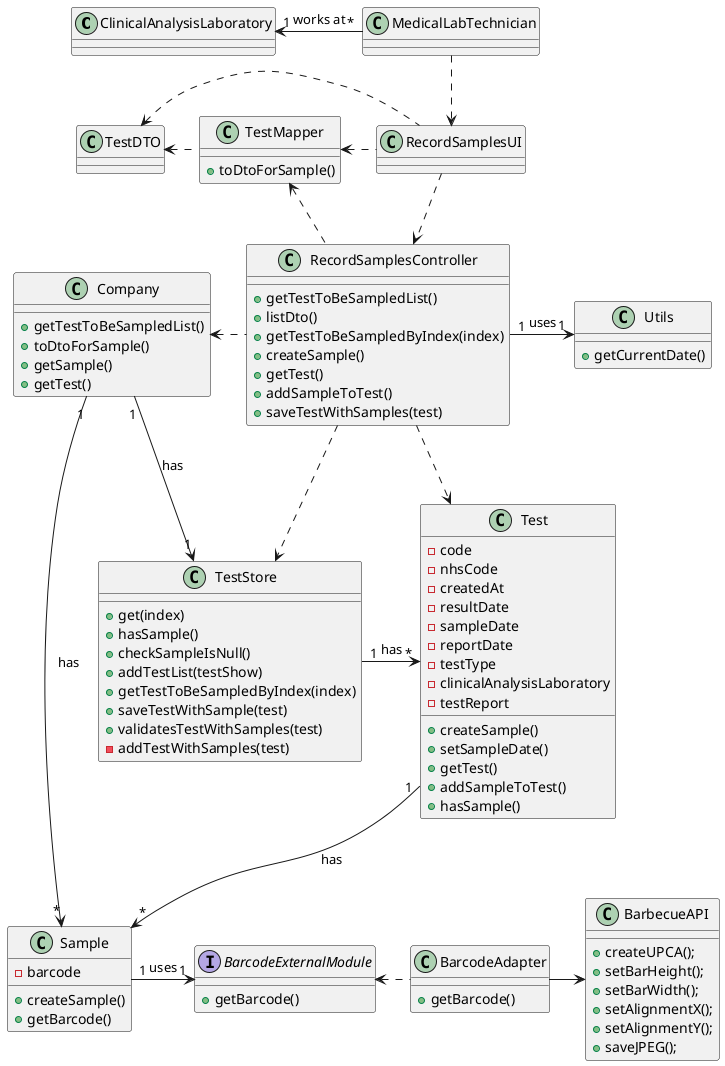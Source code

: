 @startuml
'https://plantuml.com/class-diagram

class ClinicalAnalysisLaboratory
class MedicalLabTechnician
class RecordSamplesUI
class RecordSamplesController
class Company
class TestMapper
class TestDTO
class Test
class Sample
interface BarcodeExternalModule
class BarcodeAdapter
class Utils
class BarbecueAPI

MedicalLabTechnician ..> RecordSamplesUI
RecordSamplesUI ..> RecordSamplesController
Company <. RecordSamplesController
TestMapper <.. RecordSamplesController
TestDTO <. TestMapper
RecordSamplesController ..> Test
BarcodeExternalModule <. BarcodeAdapter
RecordSamplesController .> TestStore
TestMapper <. RecordSamplesUI
TestDTO <. RecordSamplesUI

ClinicalAnalysisLaboratory "1" <- "*" MedicalLabTechnician : works at
BarcodeAdapter -> BarbecueAPI
Sample "1" -> "1" BarcodeExternalModule : uses
RecordSamplesController "1" -> "1" Utils : uses
Test "1" --> "*" Sample : has
Company "1" -> "*" Sample : has
Company "1" --> "1" TestStore: has
TestStore "1" -> "*" Test : has

class ClinicalAnalysisLaboratory{
}

class RecordSamplesUI {
}

class RecordSamplesController {
+getTestToBeSampledList()
+listDto()
+getTestToBeSampledByIndex(index)
+createSample()
+getTest()
+addSampleToTest()
+saveTestWithSamples(test)
}

class Company {
+getTestToBeSampledList()
+toDtoForSample()
+getSample()
+getTest()
}

class TestDTO{
}

class TestMapper{
+toDtoForSample()
}

class TestStore{
+get(index)
+hasSample()
+checkSampleIsNull()
+addTestList(testShow)
+getTestToBeSampledByIndex(index)
+saveTestWithSample(test)
+validatesTestWithSamples(test)
-addTestWithSamples(test)
}

class Test {
- code
- nhsCode
- createdAt
- resultDate
- sampleDate
- reportDate
- testType
- clinicalAnalysisLaboratory
- testReport
+createSample()
+setSampleDate()
+getTest()
+addSampleToTest()
+hasSample()
}

class Sample {
-barcode
+createSample()
+getBarcode()
}

interface BarcodeExternalModule {
+getBarcode()
}

class BarcodeAdapter {
+getBarcode()
}

class BarbecueAPI{
+createUPCA();
+setBarHeight();
+setBarWidth();
+setAlignmentX();
+setAlignmentY();
+saveJPEG();
}

class Utils{
+getCurrentDate()
}

@enduml